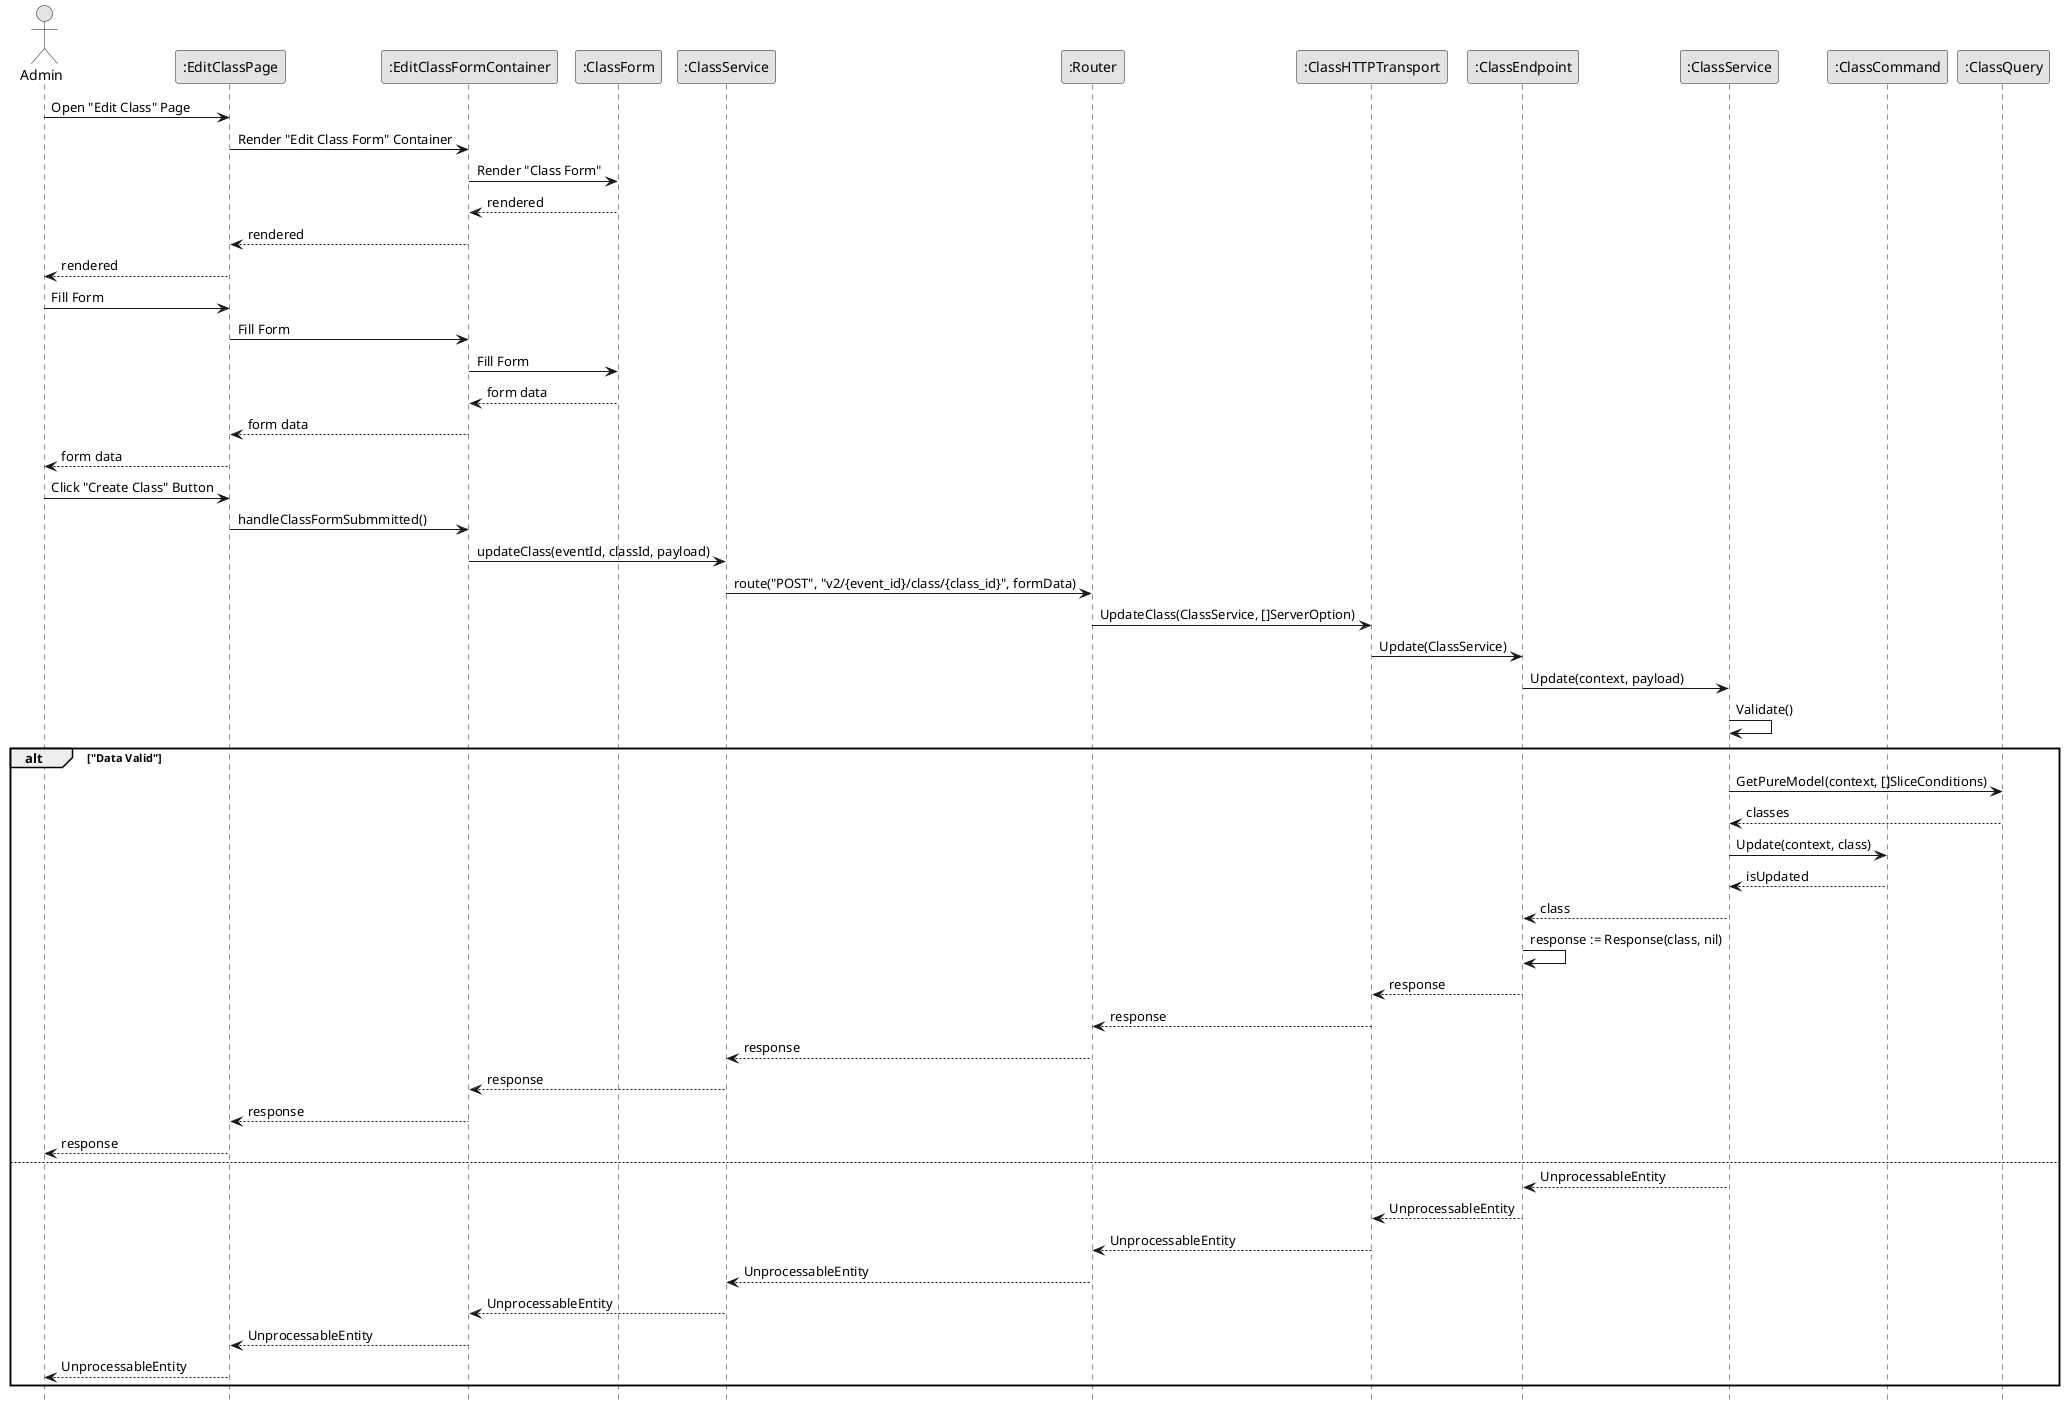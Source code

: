 @startuml UpdateClass

skinparam Monochrome true
skinparam Shadowing false
hide footbox

actor Admin
participant ":EditClassPage" as EditClassPage
participant ":EditClassFormContainer" as EditClassFormContainer
participant ":ClassForm" as ClassForm
participant ":ClassService" as FEClassService
participant ":Router" as Router
participant ":ClassHTTPTransport" as ClassHTTPTransport
participant ":ClassEndpoint" as ClassEndpoint
participant ":ClassService" as ClassService
participant ":ClassCommand" as ClassCommand
participant ":ClassQuery" as ClassQuery

Admin->EditClassPage: Open "Edit Class" Page
EditClassPage->EditClassFormContainer: Render "Edit Class Form" Container
EditClassFormContainer->ClassForm: Render "Class Form"
ClassForm-->EditClassFormContainer: rendered
EditClassFormContainer-->EditClassPage: rendered
EditClassPage-->Admin: rendered

Admin->EditClassPage: Fill Form
EditClassPage->EditClassFormContainer: Fill Form
EditClassFormContainer->ClassForm: Fill Form
ClassForm-->EditClassFormContainer: form data
EditClassFormContainer-->EditClassPage: form data
EditClassPage-->Admin: form data

Admin->EditClassPage: Click "Create Class" Button
EditClassPage->EditClassFormContainer: handleClassFormSubmmitted()
EditClassFormContainer->FEClassService: updateClass(eventId, classId, payload)
FEClassService->Router: route("POST", "v2/{event_id}/class/{class_id}", formData)
Router->ClassHTTPTransport: UpdateClass(ClassService, []ServerOption)
ClassHTTPTransport->ClassEndpoint: Update(ClassService)
ClassEndpoint->ClassService: Update(context, payload)
ClassService->ClassService: Validate()

alt "Data Valid"
    ClassService->ClassQuery: GetPureModel(context, []SliceConditions)
    ClassQuery-->ClassService: classes

    ClassService->ClassCommand: Update(context, class)
    ClassCommand-->ClassService: isUpdated

    ClassService-->ClassEndpoint: class
    ClassEndpoint->ClassEndpoint: response := Response(class, nil)
    ClassEndpoint-->ClassHTTPTransport: response
    ClassHTTPTransport-->Router: response
    Router-->FEClassService: response
    FEClassService-->EditClassFormContainer: response
    EditClassFormContainer-->EditClassPage: response
    EditClassPage-->Admin: response
else
    ClassService-->ClassEndpoint: UnprocessableEntity
    ClassEndpoint-->ClassHTTPTransport: UnprocessableEntity
    ClassHTTPTransport-->Router: UnprocessableEntity
    Router-->FEClassService: UnprocessableEntity
    FEClassService-->EditClassFormContainer: UnprocessableEntity
    EditClassFormContainer-->EditClassPage: UnprocessableEntity
    EditClassPage-->Admin: UnprocessableEntity
end

@enduml